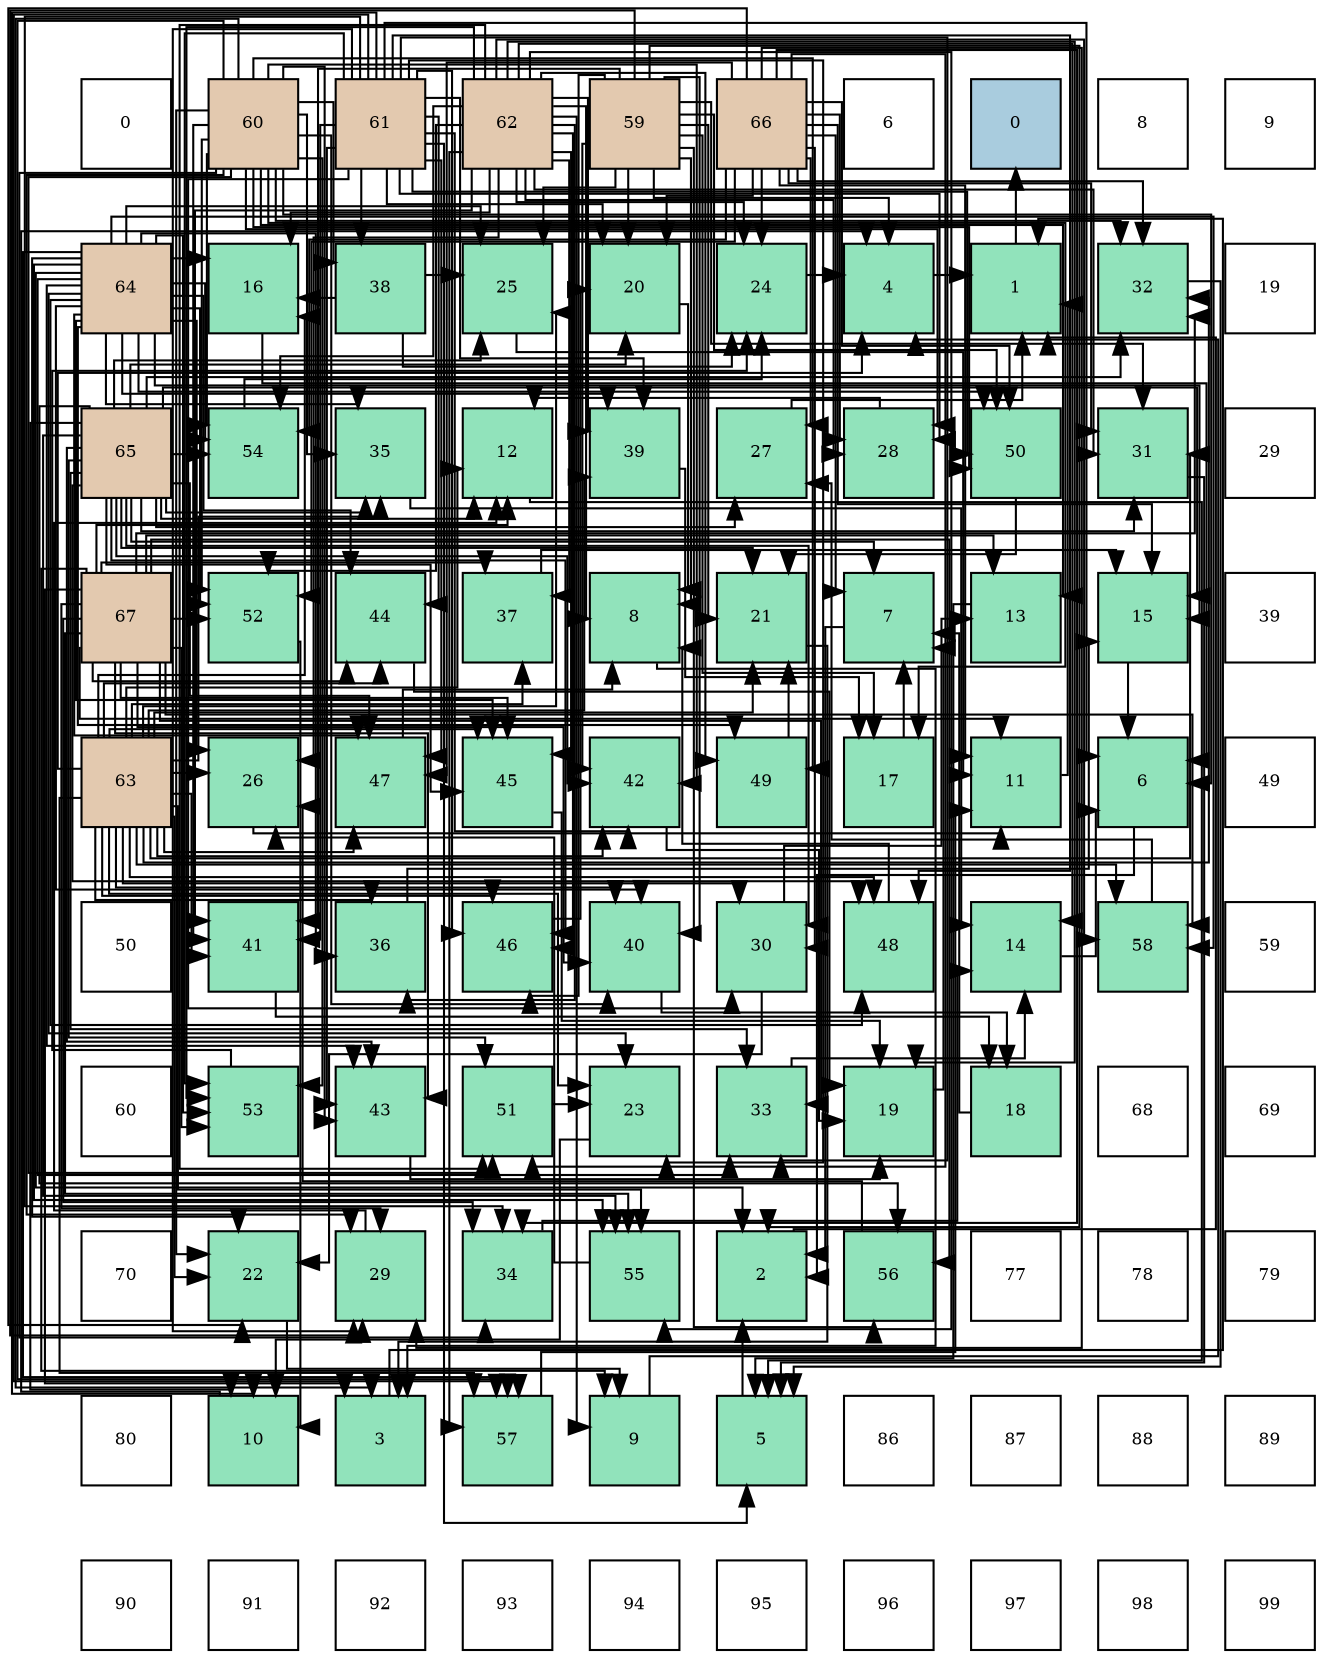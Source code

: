 digraph layout{
 rankdir=TB;
 splines=ortho;
 node [style=filled shape=square fixedsize=true width=0.6];
0[label="0", fontsize=8, fillcolor="#ffffff"];
1[label="60", fontsize=8, fillcolor="#e3c9af"];
2[label="61", fontsize=8, fillcolor="#e3c9af"];
3[label="62", fontsize=8, fillcolor="#e3c9af"];
4[label="59", fontsize=8, fillcolor="#e3c9af"];
5[label="66", fontsize=8, fillcolor="#e3c9af"];
6[label="6", fontsize=8, fillcolor="#ffffff"];
7[label="0", fontsize=8, fillcolor="#a9ccde"];
8[label="8", fontsize=8, fillcolor="#ffffff"];
9[label="9", fontsize=8, fillcolor="#ffffff"];
10[label="64", fontsize=8, fillcolor="#e3c9af"];
11[label="16", fontsize=8, fillcolor="#91e3bb"];
12[label="38", fontsize=8, fillcolor="#91e3bb"];
13[label="25", fontsize=8, fillcolor="#91e3bb"];
14[label="20", fontsize=8, fillcolor="#91e3bb"];
15[label="24", fontsize=8, fillcolor="#91e3bb"];
16[label="4", fontsize=8, fillcolor="#91e3bb"];
17[label="1", fontsize=8, fillcolor="#91e3bb"];
18[label="32", fontsize=8, fillcolor="#91e3bb"];
19[label="19", fontsize=8, fillcolor="#ffffff"];
20[label="65", fontsize=8, fillcolor="#e3c9af"];
21[label="54", fontsize=8, fillcolor="#91e3bb"];
22[label="35", fontsize=8, fillcolor="#91e3bb"];
23[label="12", fontsize=8, fillcolor="#91e3bb"];
24[label="39", fontsize=8, fillcolor="#91e3bb"];
25[label="27", fontsize=8, fillcolor="#91e3bb"];
26[label="28", fontsize=8, fillcolor="#91e3bb"];
27[label="50", fontsize=8, fillcolor="#91e3bb"];
28[label="31", fontsize=8, fillcolor="#91e3bb"];
29[label="29", fontsize=8, fillcolor="#ffffff"];
30[label="67", fontsize=8, fillcolor="#e3c9af"];
31[label="52", fontsize=8, fillcolor="#91e3bb"];
32[label="44", fontsize=8, fillcolor="#91e3bb"];
33[label="37", fontsize=8, fillcolor="#91e3bb"];
34[label="8", fontsize=8, fillcolor="#91e3bb"];
35[label="21", fontsize=8, fillcolor="#91e3bb"];
36[label="7", fontsize=8, fillcolor="#91e3bb"];
37[label="13", fontsize=8, fillcolor="#91e3bb"];
38[label="15", fontsize=8, fillcolor="#91e3bb"];
39[label="39", fontsize=8, fillcolor="#ffffff"];
40[label="63", fontsize=8, fillcolor="#e3c9af"];
41[label="26", fontsize=8, fillcolor="#91e3bb"];
42[label="47", fontsize=8, fillcolor="#91e3bb"];
43[label="45", fontsize=8, fillcolor="#91e3bb"];
44[label="42", fontsize=8, fillcolor="#91e3bb"];
45[label="49", fontsize=8, fillcolor="#91e3bb"];
46[label="17", fontsize=8, fillcolor="#91e3bb"];
47[label="11", fontsize=8, fillcolor="#91e3bb"];
48[label="6", fontsize=8, fillcolor="#91e3bb"];
49[label="49", fontsize=8, fillcolor="#ffffff"];
50[label="50", fontsize=8, fillcolor="#ffffff"];
51[label="41", fontsize=8, fillcolor="#91e3bb"];
52[label="36", fontsize=8, fillcolor="#91e3bb"];
53[label="46", fontsize=8, fillcolor="#91e3bb"];
54[label="40", fontsize=8, fillcolor="#91e3bb"];
55[label="30", fontsize=8, fillcolor="#91e3bb"];
56[label="48", fontsize=8, fillcolor="#91e3bb"];
57[label="14", fontsize=8, fillcolor="#91e3bb"];
58[label="58", fontsize=8, fillcolor="#91e3bb"];
59[label="59", fontsize=8, fillcolor="#ffffff"];
60[label="60", fontsize=8, fillcolor="#ffffff"];
61[label="53", fontsize=8, fillcolor="#91e3bb"];
62[label="43", fontsize=8, fillcolor="#91e3bb"];
63[label="51", fontsize=8, fillcolor="#91e3bb"];
64[label="23", fontsize=8, fillcolor="#91e3bb"];
65[label="33", fontsize=8, fillcolor="#91e3bb"];
66[label="19", fontsize=8, fillcolor="#91e3bb"];
67[label="18", fontsize=8, fillcolor="#91e3bb"];
68[label="68", fontsize=8, fillcolor="#ffffff"];
69[label="69", fontsize=8, fillcolor="#ffffff"];
70[label="70", fontsize=8, fillcolor="#ffffff"];
71[label="22", fontsize=8, fillcolor="#91e3bb"];
72[label="29", fontsize=8, fillcolor="#91e3bb"];
73[label="34", fontsize=8, fillcolor="#91e3bb"];
74[label="55", fontsize=8, fillcolor="#91e3bb"];
75[label="2", fontsize=8, fillcolor="#91e3bb"];
76[label="56", fontsize=8, fillcolor="#91e3bb"];
77[label="77", fontsize=8, fillcolor="#ffffff"];
78[label="78", fontsize=8, fillcolor="#ffffff"];
79[label="79", fontsize=8, fillcolor="#ffffff"];
80[label="80", fontsize=8, fillcolor="#ffffff"];
81[label="10", fontsize=8, fillcolor="#91e3bb"];
82[label="3", fontsize=8, fillcolor="#91e3bb"];
83[label="57", fontsize=8, fillcolor="#91e3bb"];
84[label="9", fontsize=8, fillcolor="#91e3bb"];
85[label="5", fontsize=8, fillcolor="#91e3bb"];
86[label="86", fontsize=8, fillcolor="#ffffff"];
87[label="87", fontsize=8, fillcolor="#ffffff"];
88[label="88", fontsize=8, fillcolor="#ffffff"];
89[label="89", fontsize=8, fillcolor="#ffffff"];
90[label="90", fontsize=8, fillcolor="#ffffff"];
91[label="91", fontsize=8, fillcolor="#ffffff"];
92[label="92", fontsize=8, fillcolor="#ffffff"];
93[label="93", fontsize=8, fillcolor="#ffffff"];
94[label="94", fontsize=8, fillcolor="#ffffff"];
95[label="95", fontsize=8, fillcolor="#ffffff"];
96[label="96", fontsize=8, fillcolor="#ffffff"];
97[label="97", fontsize=8, fillcolor="#ffffff"];
98[label="98", fontsize=8, fillcolor="#ffffff"];
99[label="99", fontsize=8, fillcolor="#ffffff"];
edge [constraint=false, style=vis];17 -> 7;
75 -> 17;
82 -> 17;
16 -> 17;
85 -> 75;
48 -> 75;
36 -> 75;
34 -> 82;
84 -> 16;
81 -> 16;
47 -> 17;
23 -> 85;
37 -> 85;
57 -> 48;
38 -> 48;
11 -> 48;
46 -> 36;
67 -> 36;
66 -> 36;
14 -> 34;
35 -> 82;
71 -> 84;
64 -> 81;
15 -> 16;
13 -> 47;
41 -> 47;
25 -> 17;
26 -> 23;
72 -> 23;
55 -> 37;
55 -> 71;
28 -> 85;
18 -> 85;
65 -> 57;
73 -> 57;
22 -> 57;
52 -> 38;
33 -> 38;
12 -> 11;
12 -> 15;
12 -> 13;
24 -> 46;
54 -> 67;
51 -> 67;
44 -> 66;
62 -> 66;
32 -> 66;
43 -> 66;
53 -> 14;
42 -> 34;
56 -> 34;
45 -> 35;
27 -> 35;
63 -> 64;
31 -> 81;
61 -> 15;
21 -> 15;
74 -> 41;
76 -> 41;
83 -> 47;
58 -> 25;
4 -> 75;
4 -> 16;
4 -> 34;
4 -> 46;
4 -> 14;
4 -> 35;
4 -> 13;
4 -> 72;
4 -> 28;
4 -> 54;
4 -> 51;
4 -> 44;
4 -> 53;
4 -> 27;
4 -> 76;
1 -> 82;
1 -> 48;
1 -> 37;
1 -> 46;
1 -> 71;
1 -> 26;
1 -> 72;
1 -> 18;
1 -> 73;
1 -> 22;
1 -> 12;
1 -> 54;
1 -> 51;
1 -> 44;
1 -> 62;
1 -> 45;
1 -> 27;
1 -> 63;
1 -> 31;
1 -> 61;
1 -> 21;
1 -> 83;
2 -> 85;
2 -> 48;
2 -> 81;
2 -> 14;
2 -> 64;
2 -> 26;
2 -> 72;
2 -> 55;
2 -> 65;
2 -> 73;
2 -> 12;
2 -> 24;
2 -> 51;
2 -> 44;
2 -> 62;
2 -> 32;
2 -> 53;
2 -> 42;
2 -> 56;
2 -> 27;
2 -> 61;
2 -> 83;
3 -> 34;
3 -> 84;
3 -> 57;
3 -> 11;
3 -> 66;
3 -> 15;
3 -> 41;
3 -> 26;
3 -> 28;
3 -> 52;
3 -> 33;
3 -> 24;
3 -> 51;
3 -> 43;
3 -> 53;
3 -> 45;
3 -> 63;
3 -> 31;
3 -> 61;
3 -> 21;
3 -> 74;
3 -> 83;
3 -> 58;
40 -> 16;
40 -> 23;
40 -> 11;
40 -> 35;
40 -> 71;
40 -> 64;
40 -> 13;
40 -> 41;
40 -> 55;
40 -> 28;
40 -> 18;
40 -> 22;
40 -> 52;
40 -> 33;
40 -> 24;
40 -> 54;
40 -> 51;
40 -> 44;
40 -> 32;
40 -> 43;
40 -> 53;
40 -> 42;
40 -> 56;
40 -> 74;
40 -> 83;
40 -> 58;
10 -> 75;
10 -> 38;
10 -> 11;
10 -> 71;
10 -> 64;
10 -> 13;
10 -> 41;
10 -> 65;
10 -> 22;
10 -> 52;
10 -> 24;
10 -> 54;
10 -> 62;
10 -> 32;
10 -> 43;
10 -> 42;
10 -> 56;
10 -> 45;
10 -> 27;
10 -> 31;
10 -> 61;
10 -> 21;
10 -> 74;
10 -> 83;
10 -> 58;
20 -> 36;
20 -> 81;
20 -> 23;
20 -> 38;
20 -> 14;
20 -> 35;
20 -> 13;
20 -> 25;
20 -> 55;
20 -> 28;
20 -> 18;
20 -> 65;
20 -> 22;
20 -> 44;
20 -> 62;
20 -> 43;
20 -> 53;
20 -> 42;
20 -> 56;
20 -> 63;
20 -> 21;
20 -> 74;
20 -> 76;
5 -> 36;
5 -> 47;
5 -> 38;
5 -> 14;
5 -> 71;
5 -> 15;
5 -> 25;
5 -> 26;
5 -> 72;
5 -> 55;
5 -> 28;
5 -> 18;
5 -> 73;
5 -> 42;
5 -> 27;
5 -> 63;
5 -> 31;
5 -> 21;
30 -> 82;
30 -> 84;
30 -> 47;
30 -> 23;
30 -> 37;
30 -> 72;
30 -> 18;
30 -> 65;
30 -> 73;
30 -> 33;
30 -> 54;
30 -> 62;
30 -> 32;
30 -> 43;
30 -> 31;
30 -> 61;
30 -> 74;
30 -> 76;
30 -> 58;
edge [constraint=true, style=invis];
0 -> 10 -> 20 -> 30 -> 40 -> 50 -> 60 -> 70 -> 80 -> 90;
1 -> 11 -> 21 -> 31 -> 41 -> 51 -> 61 -> 71 -> 81 -> 91;
2 -> 12 -> 22 -> 32 -> 42 -> 52 -> 62 -> 72 -> 82 -> 92;
3 -> 13 -> 23 -> 33 -> 43 -> 53 -> 63 -> 73 -> 83 -> 93;
4 -> 14 -> 24 -> 34 -> 44 -> 54 -> 64 -> 74 -> 84 -> 94;
5 -> 15 -> 25 -> 35 -> 45 -> 55 -> 65 -> 75 -> 85 -> 95;
6 -> 16 -> 26 -> 36 -> 46 -> 56 -> 66 -> 76 -> 86 -> 96;
7 -> 17 -> 27 -> 37 -> 47 -> 57 -> 67 -> 77 -> 87 -> 97;
8 -> 18 -> 28 -> 38 -> 48 -> 58 -> 68 -> 78 -> 88 -> 98;
9 -> 19 -> 29 -> 39 -> 49 -> 59 -> 69 -> 79 -> 89 -> 99;
rank = same {0 -> 1 -> 2 -> 3 -> 4 -> 5 -> 6 -> 7 -> 8 -> 9};
rank = same {10 -> 11 -> 12 -> 13 -> 14 -> 15 -> 16 -> 17 -> 18 -> 19};
rank = same {20 -> 21 -> 22 -> 23 -> 24 -> 25 -> 26 -> 27 -> 28 -> 29};
rank = same {30 -> 31 -> 32 -> 33 -> 34 -> 35 -> 36 -> 37 -> 38 -> 39};
rank = same {40 -> 41 -> 42 -> 43 -> 44 -> 45 -> 46 -> 47 -> 48 -> 49};
rank = same {50 -> 51 -> 52 -> 53 -> 54 -> 55 -> 56 -> 57 -> 58 -> 59};
rank = same {60 -> 61 -> 62 -> 63 -> 64 -> 65 -> 66 -> 67 -> 68 -> 69};
rank = same {70 -> 71 -> 72 -> 73 -> 74 -> 75 -> 76 -> 77 -> 78 -> 79};
rank = same {80 -> 81 -> 82 -> 83 -> 84 -> 85 -> 86 -> 87 -> 88 -> 89};
rank = same {90 -> 91 -> 92 -> 93 -> 94 -> 95 -> 96 -> 97 -> 98 -> 99};
}